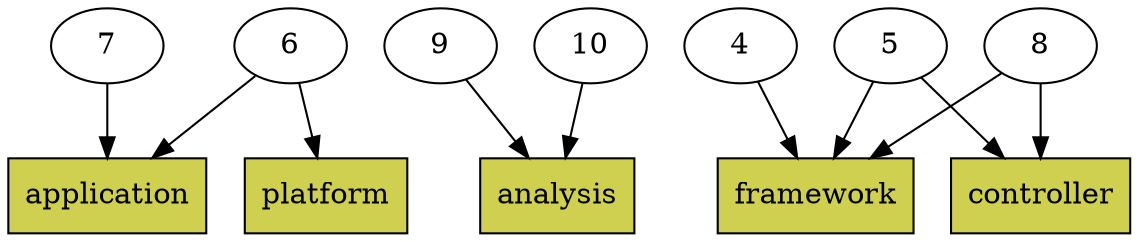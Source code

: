 digraph sldgraph {
overlap=false;
_S87618 -> _S10237;
_S87618 -> _S62372;
_S19458 -> _S10237;
_S88631 -> _S65597;
_S68153 -> _S56696;
_S68153 -> _S13048;
_S96096 -> _S65597;
_S35645 -> _S56696;
_S74534 -> _S56696;
_S74534 -> _S13048;
_S68153 [label="8"];
_S13048 [label="controller",shape=box,style=filled,fillcolor="#d0d050"];
_S96096 [label="10"];
_S19458 [label="7"];
_S74534 [label="5"];
_S62372 [label="platform",shape=box,style=filled,fillcolor="#d0d050"];
_S35645 [label="4"];
_S87618 [label="6"];
_S88631 [label="9"];
_S65597 [label="analysis",shape=box,style=filled,fillcolor="#d0d050"];
_S56696 [label="framework",shape=box,style=filled,fillcolor="#d0d050"];
_S10237 [label="application",shape=box,style=filled,fillcolor="#d0d050"];
}
